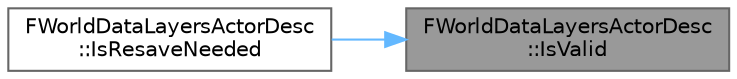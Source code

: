 digraph "FWorldDataLayersActorDesc::IsValid"
{
 // INTERACTIVE_SVG=YES
 // LATEX_PDF_SIZE
  bgcolor="transparent";
  edge [fontname=Helvetica,fontsize=10,labelfontname=Helvetica,labelfontsize=10];
  node [fontname=Helvetica,fontsize=10,shape=box,height=0.2,width=0.4];
  rankdir="RL";
  Node1 [id="Node000001",label="FWorldDataLayersActorDesc\l::IsValid",height=0.2,width=0.4,color="gray40", fillcolor="grey60", style="filled", fontcolor="black",tooltip=" "];
  Node1 -> Node2 [id="edge1_Node000001_Node000002",dir="back",color="steelblue1",style="solid",tooltip=" "];
  Node2 [id="Node000002",label="FWorldDataLayersActorDesc\l::IsResaveNeeded",height=0.2,width=0.4,color="grey40", fillcolor="white", style="filled",URL="$d5/dfd/classFWorldDataLayersActorDesc.html#a9cba4d4c5605794cdc8ef814d57bbcbb",tooltip=" "];
}
